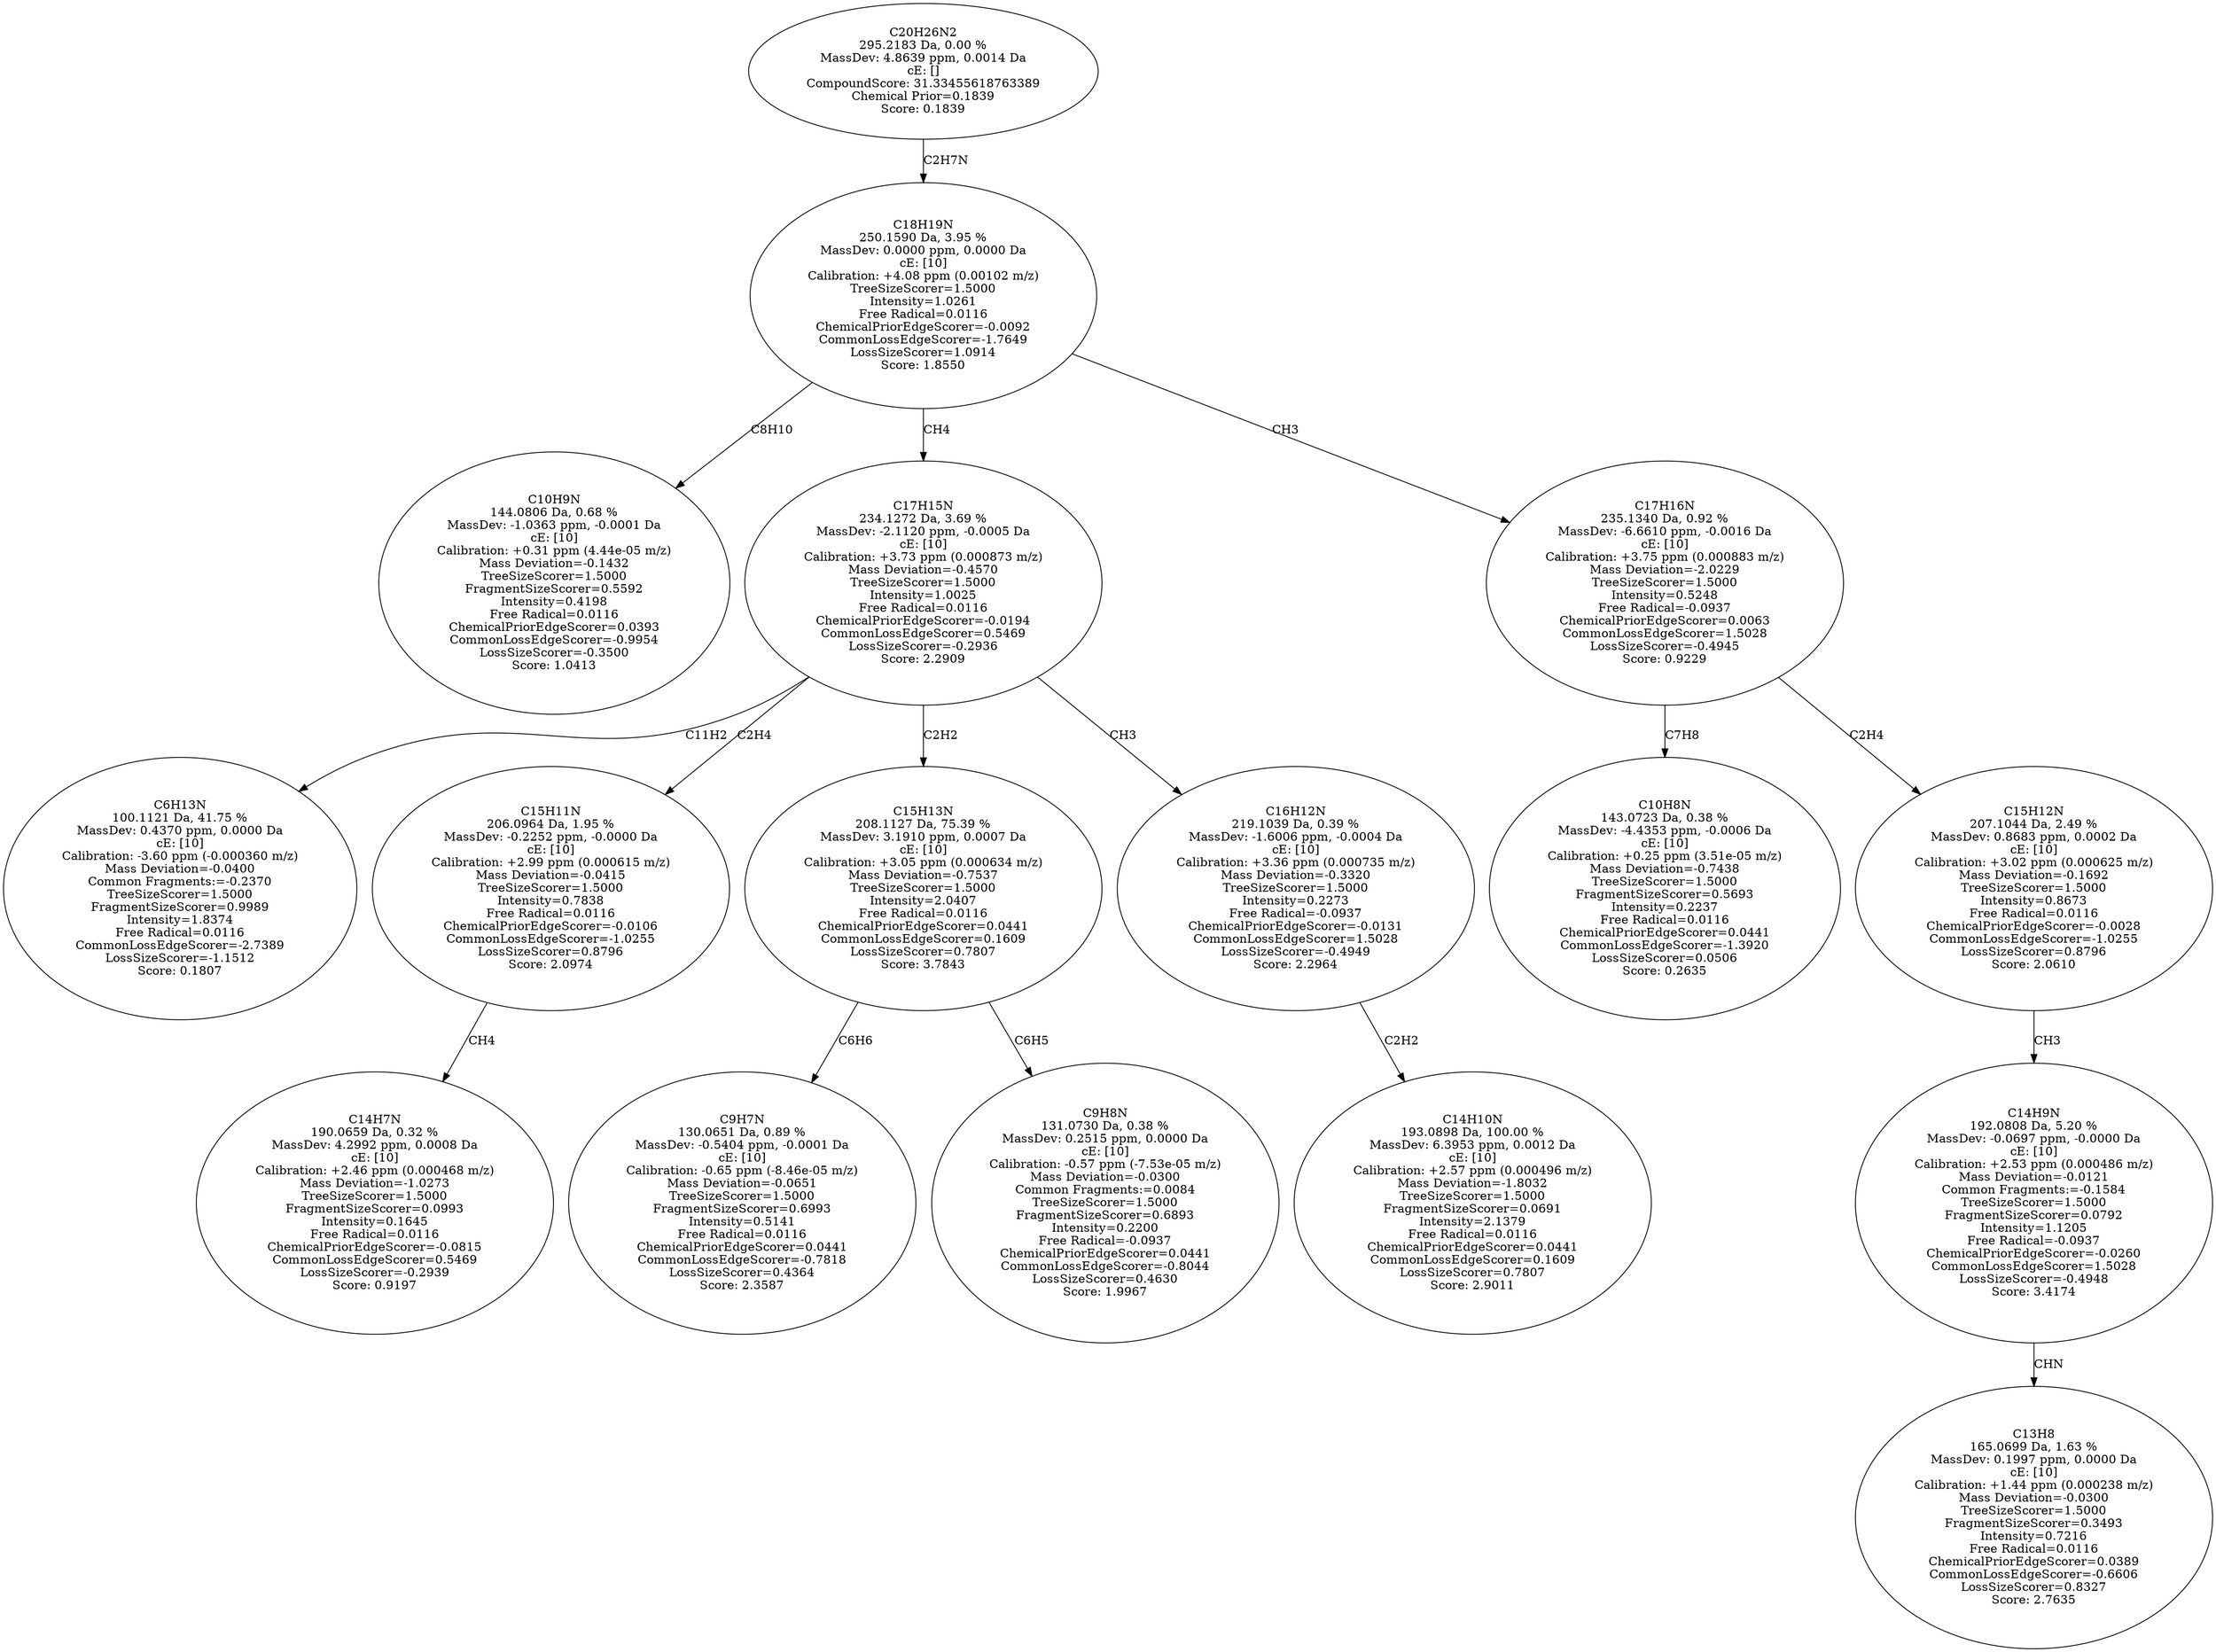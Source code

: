 strict digraph {
v1 [label="C10H9N\n144.0806 Da, 0.68 %\nMassDev: -1.0363 ppm, -0.0001 Da\ncE: [10]\nCalibration: +0.31 ppm (4.44e-05 m/z)\nMass Deviation=-0.1432\nTreeSizeScorer=1.5000\nFragmentSizeScorer=0.5592\nIntensity=0.4198\nFree Radical=0.0116\nChemicalPriorEdgeScorer=0.0393\nCommonLossEdgeScorer=-0.9954\nLossSizeScorer=-0.3500\nScore: 1.0413"];
v2 [label="C6H13N\n100.1121 Da, 41.75 %\nMassDev: 0.4370 ppm, 0.0000 Da\ncE: [10]\nCalibration: -3.60 ppm (-0.000360 m/z)\nMass Deviation=-0.0400\nCommon Fragments:=-0.2370\nTreeSizeScorer=1.5000\nFragmentSizeScorer=0.9989\nIntensity=1.8374\nFree Radical=0.0116\nCommonLossEdgeScorer=-2.7389\nLossSizeScorer=-1.1512\nScore: 0.1807"];
v3 [label="C14H7N\n190.0659 Da, 0.32 %\nMassDev: 4.2992 ppm, 0.0008 Da\ncE: [10]\nCalibration: +2.46 ppm (0.000468 m/z)\nMass Deviation=-1.0273\nTreeSizeScorer=1.5000\nFragmentSizeScorer=0.0993\nIntensity=0.1645\nFree Radical=0.0116\nChemicalPriorEdgeScorer=-0.0815\nCommonLossEdgeScorer=0.5469\nLossSizeScorer=-0.2939\nScore: 0.9197"];
v4 [label="C15H11N\n206.0964 Da, 1.95 %\nMassDev: -0.2252 ppm, -0.0000 Da\ncE: [10]\nCalibration: +2.99 ppm (0.000615 m/z)\nMass Deviation=-0.0415\nTreeSizeScorer=1.5000\nIntensity=0.7838\nFree Radical=0.0116\nChemicalPriorEdgeScorer=-0.0106\nCommonLossEdgeScorer=-1.0255\nLossSizeScorer=0.8796\nScore: 2.0974"];
v5 [label="C9H7N\n130.0651 Da, 0.89 %\nMassDev: -0.5404 ppm, -0.0001 Da\ncE: [10]\nCalibration: -0.65 ppm (-8.46e-05 m/z)\nMass Deviation=-0.0651\nTreeSizeScorer=1.5000\nFragmentSizeScorer=0.6993\nIntensity=0.5141\nFree Radical=0.0116\nChemicalPriorEdgeScorer=0.0441\nCommonLossEdgeScorer=-0.7818\nLossSizeScorer=0.4364\nScore: 2.3587"];
v6 [label="C9H8N\n131.0730 Da, 0.38 %\nMassDev: 0.2515 ppm, 0.0000 Da\ncE: [10]\nCalibration: -0.57 ppm (-7.53e-05 m/z)\nMass Deviation=-0.0300\nCommon Fragments:=0.0084\nTreeSizeScorer=1.5000\nFragmentSizeScorer=0.6893\nIntensity=0.2200\nFree Radical=-0.0937\nChemicalPriorEdgeScorer=0.0441\nCommonLossEdgeScorer=-0.8044\nLossSizeScorer=0.4630\nScore: 1.9967"];
v7 [label="C15H13N\n208.1127 Da, 75.39 %\nMassDev: 3.1910 ppm, 0.0007 Da\ncE: [10]\nCalibration: +3.05 ppm (0.000634 m/z)\nMass Deviation=-0.7537\nTreeSizeScorer=1.5000\nIntensity=2.0407\nFree Radical=0.0116\nChemicalPriorEdgeScorer=0.0441\nCommonLossEdgeScorer=0.1609\nLossSizeScorer=0.7807\nScore: 3.7843"];
v8 [label="C14H10N\n193.0898 Da, 100.00 %\nMassDev: 6.3953 ppm, 0.0012 Da\ncE: [10]\nCalibration: +2.57 ppm (0.000496 m/z)\nMass Deviation=-1.8032\nTreeSizeScorer=1.5000\nFragmentSizeScorer=0.0691\nIntensity=2.1379\nFree Radical=0.0116\nChemicalPriorEdgeScorer=0.0441\nCommonLossEdgeScorer=0.1609\nLossSizeScorer=0.7807\nScore: 2.9011"];
v9 [label="C16H12N\n219.1039 Da, 0.39 %\nMassDev: -1.6006 ppm, -0.0004 Da\ncE: [10]\nCalibration: +3.36 ppm (0.000735 m/z)\nMass Deviation=-0.3320\nTreeSizeScorer=1.5000\nIntensity=0.2273\nFree Radical=-0.0937\nChemicalPriorEdgeScorer=-0.0131\nCommonLossEdgeScorer=1.5028\nLossSizeScorer=-0.4949\nScore: 2.2964"];
v10 [label="C17H15N\n234.1272 Da, 3.69 %\nMassDev: -2.1120 ppm, -0.0005 Da\ncE: [10]\nCalibration: +3.73 ppm (0.000873 m/z)\nMass Deviation=-0.4570\nTreeSizeScorer=1.5000\nIntensity=1.0025\nFree Radical=0.0116\nChemicalPriorEdgeScorer=-0.0194\nCommonLossEdgeScorer=0.5469\nLossSizeScorer=-0.2936\nScore: 2.2909"];
v11 [label="C10H8N\n143.0723 Da, 0.38 %\nMassDev: -4.4353 ppm, -0.0006 Da\ncE: [10]\nCalibration: +0.25 ppm (3.51e-05 m/z)\nMass Deviation=-0.7438\nTreeSizeScorer=1.5000\nFragmentSizeScorer=0.5693\nIntensity=0.2237\nFree Radical=0.0116\nChemicalPriorEdgeScorer=0.0441\nCommonLossEdgeScorer=-1.3920\nLossSizeScorer=0.0506\nScore: 0.2635"];
v12 [label="C13H8\n165.0699 Da, 1.63 %\nMassDev: 0.1997 ppm, 0.0000 Da\ncE: [10]\nCalibration: +1.44 ppm (0.000238 m/z)\nMass Deviation=-0.0300\nTreeSizeScorer=1.5000\nFragmentSizeScorer=0.3493\nIntensity=0.7216\nFree Radical=0.0116\nChemicalPriorEdgeScorer=0.0389\nCommonLossEdgeScorer=-0.6606\nLossSizeScorer=0.8327\nScore: 2.7635"];
v13 [label="C14H9N\n192.0808 Da, 5.20 %\nMassDev: -0.0697 ppm, -0.0000 Da\ncE: [10]\nCalibration: +2.53 ppm (0.000486 m/z)\nMass Deviation=-0.0121\nCommon Fragments:=-0.1584\nTreeSizeScorer=1.5000\nFragmentSizeScorer=0.0792\nIntensity=1.1205\nFree Radical=-0.0937\nChemicalPriorEdgeScorer=-0.0260\nCommonLossEdgeScorer=1.5028\nLossSizeScorer=-0.4948\nScore: 3.4174"];
v14 [label="C15H12N\n207.1044 Da, 2.49 %\nMassDev: 0.8683 ppm, 0.0002 Da\ncE: [10]\nCalibration: +3.02 ppm (0.000625 m/z)\nMass Deviation=-0.1692\nTreeSizeScorer=1.5000\nIntensity=0.8673\nFree Radical=0.0116\nChemicalPriorEdgeScorer=-0.0028\nCommonLossEdgeScorer=-1.0255\nLossSizeScorer=0.8796\nScore: 2.0610"];
v15 [label="C17H16N\n235.1340 Da, 0.92 %\nMassDev: -6.6610 ppm, -0.0016 Da\ncE: [10]\nCalibration: +3.75 ppm (0.000883 m/z)\nMass Deviation=-2.0229\nTreeSizeScorer=1.5000\nIntensity=0.5248\nFree Radical=-0.0937\nChemicalPriorEdgeScorer=0.0063\nCommonLossEdgeScorer=1.5028\nLossSizeScorer=-0.4945\nScore: 0.9229"];
v16 [label="C18H19N\n250.1590 Da, 3.95 %\nMassDev: 0.0000 ppm, 0.0000 Da\ncE: [10]\nCalibration: +4.08 ppm (0.00102 m/z)\nTreeSizeScorer=1.5000\nIntensity=1.0261\nFree Radical=0.0116\nChemicalPriorEdgeScorer=-0.0092\nCommonLossEdgeScorer=-1.7649\nLossSizeScorer=1.0914\nScore: 1.8550"];
v17 [label="C20H26N2\n295.2183 Da, 0.00 %\nMassDev: 4.8639 ppm, 0.0014 Da\ncE: []\nCompoundScore: 31.33455618763389\nChemical Prior=0.1839\nScore: 0.1839"];
v16 -> v1 [label="C8H10"];
v10 -> v2 [label="C11H2"];
v4 -> v3 [label="CH4"];
v10 -> v4 [label="C2H4"];
v7 -> v5 [label="C6H6"];
v7 -> v6 [label="C6H5"];
v10 -> v7 [label="C2H2"];
v9 -> v8 [label="C2H2"];
v10 -> v9 [label="CH3"];
v16 -> v10 [label="CH4"];
v15 -> v11 [label="C7H8"];
v13 -> v12 [label="CHN"];
v14 -> v13 [label="CH3"];
v15 -> v14 [label="C2H4"];
v16 -> v15 [label="CH3"];
v17 -> v16 [label="C2H7N"];
}